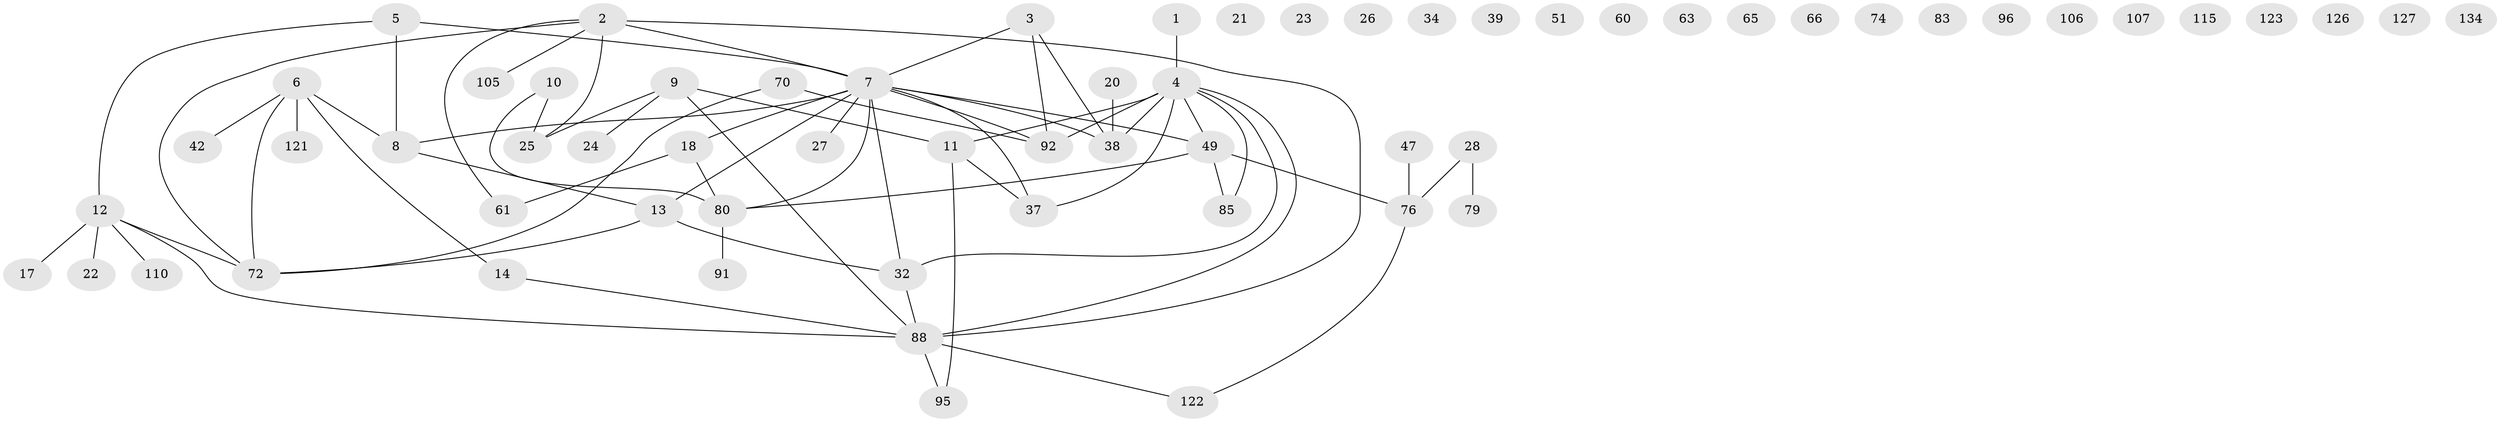 // original degree distribution, {1: 0.22388059701492538, 3: 0.1865671641791045, 2: 0.2537313432835821, 4: 0.13432835820895522, 6: 0.014925373134328358, 0: 0.13432835820895522, 5: 0.04477611940298507, 7: 0.007462686567164179}
// Generated by graph-tools (version 1.1) at 2025/16/03/04/25 18:16:31]
// undirected, 63 vertices, 69 edges
graph export_dot {
graph [start="1"]
  node [color=gray90,style=filled];
  1;
  2 [super="+67+19+114"];
  3 [super="+16"];
  4 [super="+98+35+71"];
  5 [super="+31+101+44"];
  6 [super="+45+73+86"];
  7 [super="+53+33+46+68"];
  8 [super="+29+58"];
  9 [super="+30"];
  10 [super="+15"];
  11 [super="+100+62+40"];
  12 [super="+50+104"];
  13 [super="+55+117"];
  14 [super="+36"];
  17;
  18 [super="+59+112"];
  20;
  21;
  22 [super="+90"];
  23;
  24 [super="+52"];
  25 [super="+102+103"];
  26;
  27;
  28 [super="+48"];
  32 [super="+43"];
  34;
  37 [super="+54"];
  38 [super="+69+57+109"];
  39 [super="+41"];
  42 [super="+89"];
  47;
  49 [super="+77+56"];
  51;
  60 [super="+78+64"];
  61;
  63;
  65;
  66;
  70;
  72 [super="+87"];
  74;
  76 [super="+97+108"];
  79;
  80 [super="+128+132"];
  83;
  85;
  88 [super="+118+120+116"];
  91;
  92 [super="+113"];
  95;
  96;
  105;
  106;
  107;
  110;
  115;
  121;
  122 [super="+131"];
  123;
  126;
  127;
  134;
  1 -- 4;
  2 -- 88;
  2 -- 25 [weight=2];
  2 -- 7;
  2 -- 72;
  2 -- 105;
  2 -- 61;
  3 -- 38;
  3 -- 7;
  3 -- 92;
  4 -- 38 [weight=2];
  4 -- 88;
  4 -- 49;
  4 -- 37;
  4 -- 85;
  4 -- 11;
  4 -- 92;
  4 -- 32;
  5 -- 8;
  5 -- 7;
  5 -- 12;
  6 -- 121;
  6 -- 14;
  6 -- 72;
  6 -- 42;
  6 -- 8;
  7 -- 37 [weight=2];
  7 -- 13;
  7 -- 38;
  7 -- 80;
  7 -- 49;
  7 -- 18 [weight=2];
  7 -- 27;
  7 -- 8;
  7 -- 32;
  7 -- 92;
  8 -- 13;
  9 -- 24;
  9 -- 88;
  9 -- 25;
  9 -- 11;
  10 -- 80 [weight=2];
  10 -- 25;
  11 -- 95;
  11 -- 37;
  12 -- 72;
  12 -- 17;
  12 -- 110;
  12 -- 88;
  12 -- 22;
  13 -- 72;
  13 -- 32;
  14 -- 88;
  18 -- 80;
  18 -- 61;
  20 -- 38;
  28 -- 76;
  28 -- 79;
  32 -- 88;
  47 -- 76;
  49 -- 76;
  49 -- 80;
  49 -- 85;
  70 -- 72;
  70 -- 92;
  76 -- 122;
  80 -- 91;
  88 -- 122;
  88 -- 95;
}
